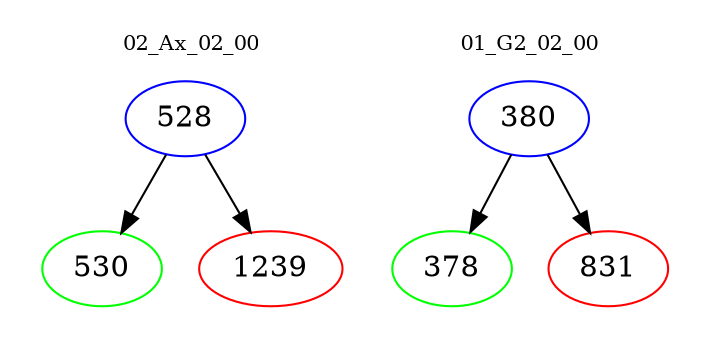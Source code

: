 digraph{
subgraph cluster_0 {
color = white
label = "02_Ax_02_00";
fontsize=10;
T0_528 [label="528", color="blue"]
T0_528 -> T0_530 [color="black"]
T0_530 [label="530", color="green"]
T0_528 -> T0_1239 [color="black"]
T0_1239 [label="1239", color="red"]
}
subgraph cluster_1 {
color = white
label = "01_G2_02_00";
fontsize=10;
T1_380 [label="380", color="blue"]
T1_380 -> T1_378 [color="black"]
T1_378 [label="378", color="green"]
T1_380 -> T1_831 [color="black"]
T1_831 [label="831", color="red"]
}
}
